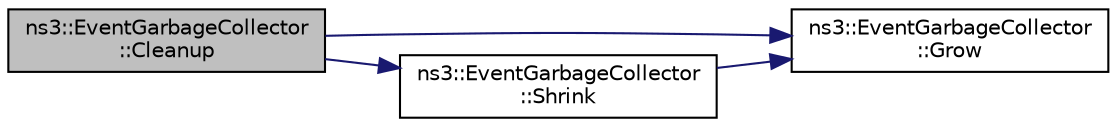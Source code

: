 digraph "ns3::EventGarbageCollector::Cleanup"
{
 // LATEX_PDF_SIZE
  edge [fontname="Helvetica",fontsize="10",labelfontname="Helvetica",labelfontsize="10"];
  node [fontname="Helvetica",fontsize="10",shape=record];
  rankdir="LR";
  Node1 [label="ns3::EventGarbageCollector\l::Cleanup",height=0.2,width=0.4,color="black", fillcolor="grey75", style="filled", fontcolor="black",tooltip="Called when a new event was added and the cleanup limit was exceeded in consequence."];
  Node1 -> Node2 [color="midnightblue",fontsize="10",style="solid",fontname="Helvetica"];
  Node2 [label="ns3::EventGarbageCollector\l::Grow",height=0.2,width=0.4,color="black", fillcolor="white", style="filled",URL="$classns3_1_1_event_garbage_collector.html#ac640851cdfce5f4d8eb3a2c81da04f4f",tooltip="Grow the cleanup limit."];
  Node1 -> Node3 [color="midnightblue",fontsize="10",style="solid",fontname="Helvetica"];
  Node3 [label="ns3::EventGarbageCollector\l::Shrink",height=0.2,width=0.4,color="black", fillcolor="white", style="filled",URL="$classns3_1_1_event_garbage_collector.html#ae99cf72d153cc5dfbab1ba9326baab05",tooltip="Shrink the cleanup limit Reduce the cleanup size by factors of two until less than the current event ..."];
  Node3 -> Node2 [color="midnightblue",fontsize="10",style="solid",fontname="Helvetica"];
}
